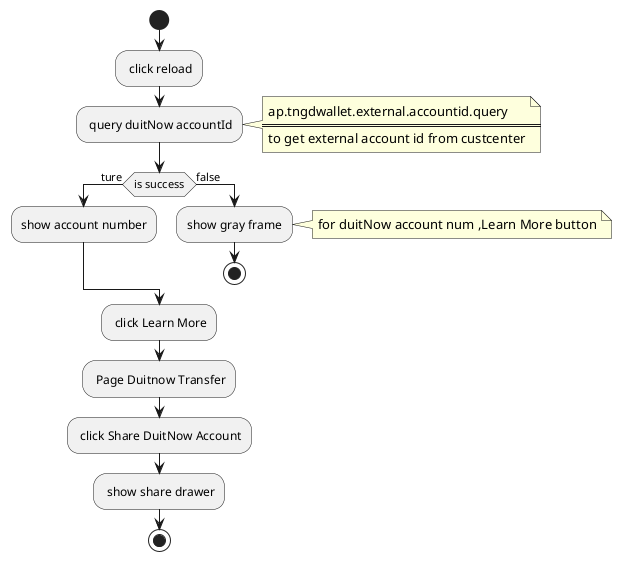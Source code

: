 @startuml
'https://plantuml.com/activity-diagram-beta

start
: click reload;
: query duitNow accountId;
    note right
         ap.tngdwallet.external.accountid.query
         ====
         to get external account id from custcenter
    end note
if(is success) then (ture)
    :show account number;
else(false)
    :show gray frame;
        note right
        for duitNow account num ,Learn More button
        end note
stop
endif
: click Learn More;
: Page Duitnow Transfer;
: click Share DuitNow Account;
: show share drawer;

stop

@enduml
